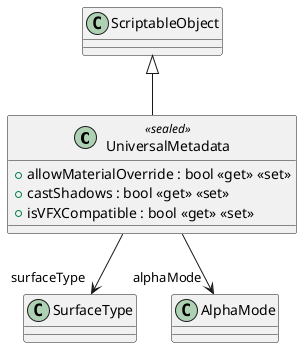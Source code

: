 @startuml
class UniversalMetadata <<sealed>> {
    + allowMaterialOverride : bool <<get>> <<set>>
    + castShadows : bool <<get>> <<set>>
    + isVFXCompatible : bool <<get>> <<set>>
}
ScriptableObject <|-- UniversalMetadata
UniversalMetadata --> "surfaceType" SurfaceType
UniversalMetadata --> "alphaMode" AlphaMode
@enduml

